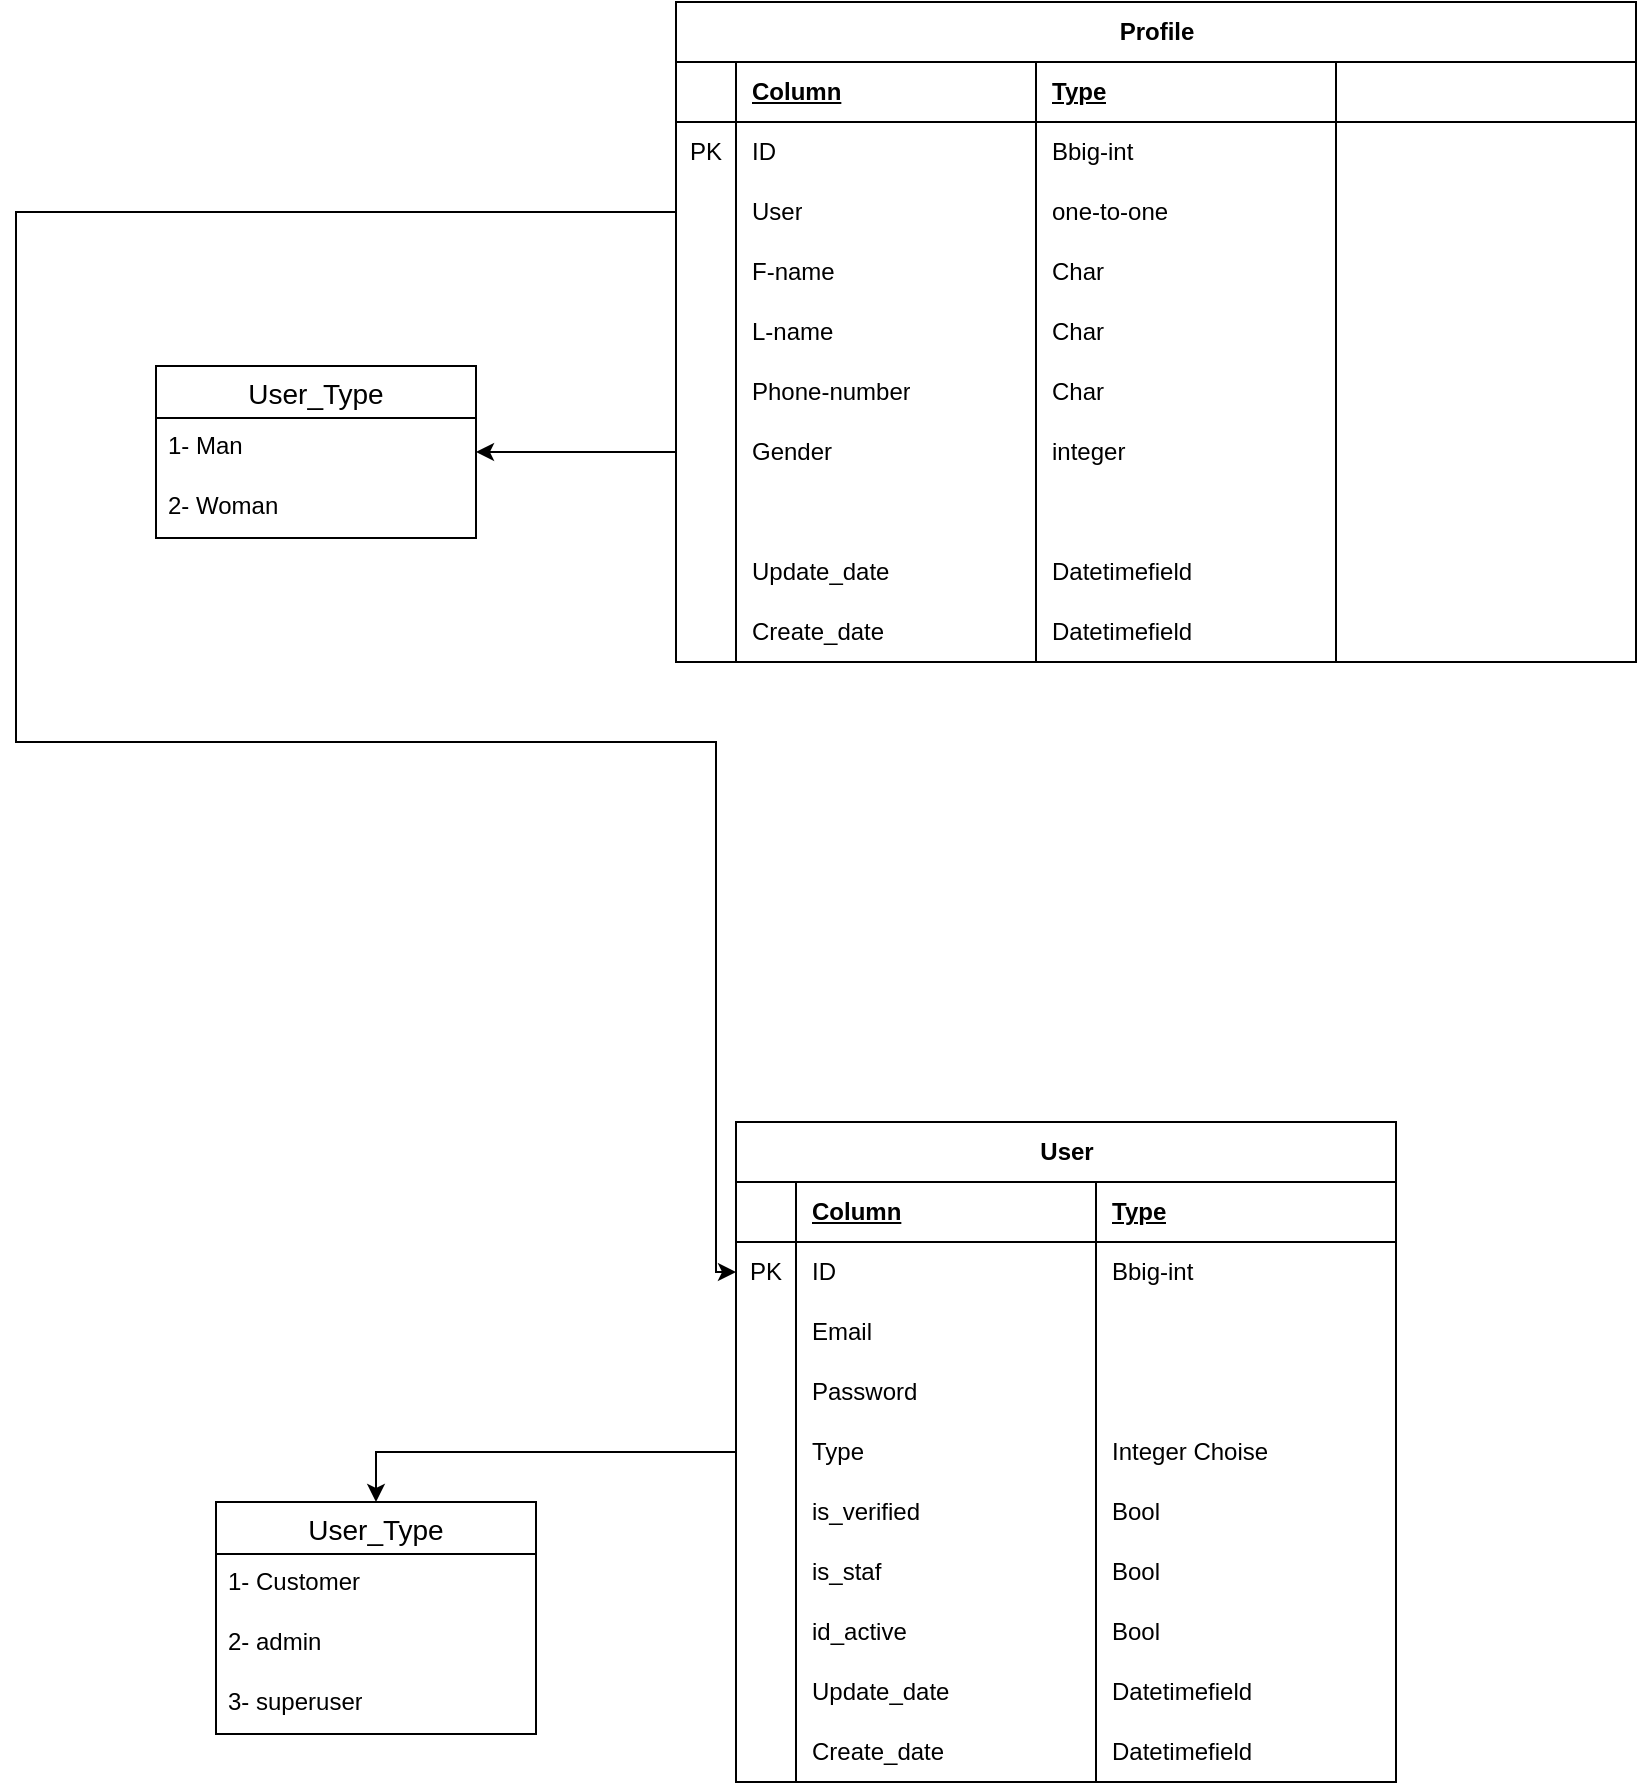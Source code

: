 <mxfile version="24.4.0" type="device">
  <diagram name="Page-1" id="Cv8z29T-BS1KhkJZ2TQm">
    <mxGraphModel dx="1224" dy="775" grid="1" gridSize="10" guides="1" tooltips="1" connect="1" arrows="1" fold="1" page="1" pageScale="1" pageWidth="1000000" pageHeight="1000000" math="0" shadow="0">
      <root>
        <mxCell id="0" />
        <mxCell id="1" parent="0" />
        <mxCell id="rdvIQjIWtUu_0Wc2MgVW-73" value="User" style="shape=table;startSize=30;container=1;collapsible=1;childLayout=tableLayout;fixedRows=1;rowLines=0;fontStyle=1;align=center;resizeLast=1;html=1;" vertex="1" parent="1">
          <mxGeometry x="480" y="1010" width="330" height="330" as="geometry" />
        </mxCell>
        <mxCell id="rdvIQjIWtUu_0Wc2MgVW-74" value="" style="shape=tableRow;horizontal=0;startSize=0;swimlaneHead=0;swimlaneBody=0;fillColor=none;collapsible=0;dropTarget=0;points=[[0,0.5],[1,0.5]];portConstraint=eastwest;top=0;left=0;right=0;bottom=1;" vertex="1" parent="rdvIQjIWtUu_0Wc2MgVW-73">
          <mxGeometry y="30" width="330" height="30" as="geometry" />
        </mxCell>
        <mxCell id="rdvIQjIWtUu_0Wc2MgVW-75" value="" style="shape=partialRectangle;connectable=0;fillColor=none;top=0;left=0;bottom=0;right=0;fontStyle=1;overflow=hidden;whiteSpace=wrap;html=1;" vertex="1" parent="rdvIQjIWtUu_0Wc2MgVW-74">
          <mxGeometry width="30" height="30" as="geometry">
            <mxRectangle width="30" height="30" as="alternateBounds" />
          </mxGeometry>
        </mxCell>
        <mxCell id="rdvIQjIWtUu_0Wc2MgVW-76" value="Column" style="shape=partialRectangle;connectable=0;fillColor=none;top=0;left=0;bottom=0;right=0;align=left;spacingLeft=6;fontStyle=5;overflow=hidden;whiteSpace=wrap;html=1;" vertex="1" parent="rdvIQjIWtUu_0Wc2MgVW-74">
          <mxGeometry x="30" width="150" height="30" as="geometry">
            <mxRectangle width="150" height="30" as="alternateBounds" />
          </mxGeometry>
        </mxCell>
        <mxCell id="rdvIQjIWtUu_0Wc2MgVW-86" value="Type" style="shape=partialRectangle;connectable=0;fillColor=none;top=0;left=0;bottom=0;right=0;align=left;spacingLeft=6;fontStyle=5;overflow=hidden;whiteSpace=wrap;html=1;" vertex="1" parent="rdvIQjIWtUu_0Wc2MgVW-74">
          <mxGeometry x="180" width="150" height="30" as="geometry">
            <mxRectangle width="150" height="30" as="alternateBounds" />
          </mxGeometry>
        </mxCell>
        <mxCell id="rdvIQjIWtUu_0Wc2MgVW-77" value="" style="shape=tableRow;horizontal=0;startSize=0;swimlaneHead=0;swimlaneBody=0;fillColor=none;collapsible=0;dropTarget=0;points=[[0,0.5],[1,0.5]];portConstraint=eastwest;top=0;left=0;right=0;bottom=0;" vertex="1" parent="rdvIQjIWtUu_0Wc2MgVW-73">
          <mxGeometry y="60" width="330" height="30" as="geometry" />
        </mxCell>
        <mxCell id="rdvIQjIWtUu_0Wc2MgVW-78" value="PK" style="shape=partialRectangle;connectable=0;fillColor=none;top=0;left=0;bottom=0;right=0;editable=1;overflow=hidden;whiteSpace=wrap;html=1;" vertex="1" parent="rdvIQjIWtUu_0Wc2MgVW-77">
          <mxGeometry width="30" height="30" as="geometry">
            <mxRectangle width="30" height="30" as="alternateBounds" />
          </mxGeometry>
        </mxCell>
        <mxCell id="rdvIQjIWtUu_0Wc2MgVW-79" value="ID" style="shape=partialRectangle;connectable=0;fillColor=none;top=0;left=0;bottom=0;right=0;align=left;spacingLeft=6;overflow=hidden;whiteSpace=wrap;html=1;" vertex="1" parent="rdvIQjIWtUu_0Wc2MgVW-77">
          <mxGeometry x="30" width="150" height="30" as="geometry">
            <mxRectangle width="150" height="30" as="alternateBounds" />
          </mxGeometry>
        </mxCell>
        <mxCell id="rdvIQjIWtUu_0Wc2MgVW-87" value="Bbig-int" style="shape=partialRectangle;connectable=0;fillColor=none;top=0;left=0;bottom=0;right=0;align=left;spacingLeft=6;overflow=hidden;whiteSpace=wrap;html=1;" vertex="1" parent="rdvIQjIWtUu_0Wc2MgVW-77">
          <mxGeometry x="180" width="150" height="30" as="geometry">
            <mxRectangle width="150" height="30" as="alternateBounds" />
          </mxGeometry>
        </mxCell>
        <mxCell id="rdvIQjIWtUu_0Wc2MgVW-80" value="" style="shape=tableRow;horizontal=0;startSize=0;swimlaneHead=0;swimlaneBody=0;fillColor=none;collapsible=0;dropTarget=0;points=[[0,0.5],[1,0.5]];portConstraint=eastwest;top=0;left=0;right=0;bottom=0;" vertex="1" parent="rdvIQjIWtUu_0Wc2MgVW-73">
          <mxGeometry y="90" width="330" height="30" as="geometry" />
        </mxCell>
        <mxCell id="rdvIQjIWtUu_0Wc2MgVW-81" value="" style="shape=partialRectangle;connectable=0;fillColor=none;top=0;left=0;bottom=0;right=0;editable=1;overflow=hidden;whiteSpace=wrap;html=1;" vertex="1" parent="rdvIQjIWtUu_0Wc2MgVW-80">
          <mxGeometry width="30" height="30" as="geometry">
            <mxRectangle width="30" height="30" as="alternateBounds" />
          </mxGeometry>
        </mxCell>
        <mxCell id="rdvIQjIWtUu_0Wc2MgVW-82" value="Email" style="shape=partialRectangle;connectable=0;fillColor=none;top=0;left=0;bottom=0;right=0;align=left;spacingLeft=6;overflow=hidden;whiteSpace=wrap;html=1;" vertex="1" parent="rdvIQjIWtUu_0Wc2MgVW-80">
          <mxGeometry x="30" width="150" height="30" as="geometry">
            <mxRectangle width="150" height="30" as="alternateBounds" />
          </mxGeometry>
        </mxCell>
        <mxCell id="rdvIQjIWtUu_0Wc2MgVW-88" style="shape=partialRectangle;connectable=0;fillColor=none;top=0;left=0;bottom=0;right=0;align=left;spacingLeft=6;overflow=hidden;whiteSpace=wrap;html=1;" vertex="1" parent="rdvIQjIWtUu_0Wc2MgVW-80">
          <mxGeometry x="180" width="150" height="30" as="geometry">
            <mxRectangle width="150" height="30" as="alternateBounds" />
          </mxGeometry>
        </mxCell>
        <mxCell id="rdvIQjIWtUu_0Wc2MgVW-83" value="" style="shape=tableRow;horizontal=0;startSize=0;swimlaneHead=0;swimlaneBody=0;fillColor=none;collapsible=0;dropTarget=0;points=[[0,0.5],[1,0.5]];portConstraint=eastwest;top=0;left=0;right=0;bottom=0;" vertex="1" parent="rdvIQjIWtUu_0Wc2MgVW-73">
          <mxGeometry y="120" width="330" height="30" as="geometry" />
        </mxCell>
        <mxCell id="rdvIQjIWtUu_0Wc2MgVW-84" value="" style="shape=partialRectangle;connectable=0;fillColor=none;top=0;left=0;bottom=0;right=0;editable=1;overflow=hidden;whiteSpace=wrap;html=1;" vertex="1" parent="rdvIQjIWtUu_0Wc2MgVW-83">
          <mxGeometry width="30" height="30" as="geometry">
            <mxRectangle width="30" height="30" as="alternateBounds" />
          </mxGeometry>
        </mxCell>
        <mxCell id="rdvIQjIWtUu_0Wc2MgVW-85" value="Password" style="shape=partialRectangle;connectable=0;fillColor=none;top=0;left=0;bottom=0;right=0;align=left;spacingLeft=6;overflow=hidden;whiteSpace=wrap;html=1;" vertex="1" parent="rdvIQjIWtUu_0Wc2MgVW-83">
          <mxGeometry x="30" width="150" height="30" as="geometry">
            <mxRectangle width="150" height="30" as="alternateBounds" />
          </mxGeometry>
        </mxCell>
        <mxCell id="rdvIQjIWtUu_0Wc2MgVW-89" style="shape=partialRectangle;connectable=0;fillColor=none;top=0;left=0;bottom=0;right=0;align=left;spacingLeft=6;overflow=hidden;whiteSpace=wrap;html=1;" vertex="1" parent="rdvIQjIWtUu_0Wc2MgVW-83">
          <mxGeometry x="180" width="150" height="30" as="geometry">
            <mxRectangle width="150" height="30" as="alternateBounds" />
          </mxGeometry>
        </mxCell>
        <mxCell id="rdvIQjIWtUu_0Wc2MgVW-90" value="" style="shape=tableRow;horizontal=0;startSize=0;swimlaneHead=0;swimlaneBody=0;fillColor=none;collapsible=0;dropTarget=0;points=[[0,0.5],[1,0.5]];portConstraint=eastwest;top=0;left=0;right=0;bottom=0;" vertex="1" parent="rdvIQjIWtUu_0Wc2MgVW-73">
          <mxGeometry y="150" width="330" height="30" as="geometry" />
        </mxCell>
        <mxCell id="rdvIQjIWtUu_0Wc2MgVW-91" value="" style="shape=partialRectangle;connectable=0;fillColor=none;top=0;left=0;bottom=0;right=0;editable=1;overflow=hidden;whiteSpace=wrap;html=1;" vertex="1" parent="rdvIQjIWtUu_0Wc2MgVW-90">
          <mxGeometry width="30" height="30" as="geometry">
            <mxRectangle width="30" height="30" as="alternateBounds" />
          </mxGeometry>
        </mxCell>
        <mxCell id="rdvIQjIWtUu_0Wc2MgVW-92" value="Type" style="shape=partialRectangle;connectable=0;fillColor=none;top=0;left=0;bottom=0;right=0;align=left;spacingLeft=6;overflow=hidden;whiteSpace=wrap;html=1;" vertex="1" parent="rdvIQjIWtUu_0Wc2MgVW-90">
          <mxGeometry x="30" width="150" height="30" as="geometry">
            <mxRectangle width="150" height="30" as="alternateBounds" />
          </mxGeometry>
        </mxCell>
        <mxCell id="rdvIQjIWtUu_0Wc2MgVW-93" value="Integer Choise" style="shape=partialRectangle;connectable=0;fillColor=none;top=0;left=0;bottom=0;right=0;align=left;spacingLeft=6;overflow=hidden;whiteSpace=wrap;html=1;" vertex="1" parent="rdvIQjIWtUu_0Wc2MgVW-90">
          <mxGeometry x="180" width="150" height="30" as="geometry">
            <mxRectangle width="150" height="30" as="alternateBounds" />
          </mxGeometry>
        </mxCell>
        <mxCell id="rdvIQjIWtUu_0Wc2MgVW-115" value="" style="shape=tableRow;horizontal=0;startSize=0;swimlaneHead=0;swimlaneBody=0;fillColor=none;collapsible=0;dropTarget=0;points=[[0,0.5],[1,0.5]];portConstraint=eastwest;top=0;left=0;right=0;bottom=0;" vertex="1" parent="rdvIQjIWtUu_0Wc2MgVW-73">
          <mxGeometry y="180" width="330" height="30" as="geometry" />
        </mxCell>
        <mxCell id="rdvIQjIWtUu_0Wc2MgVW-116" value="" style="shape=partialRectangle;connectable=0;fillColor=none;top=0;left=0;bottom=0;right=0;editable=1;overflow=hidden;whiteSpace=wrap;html=1;" vertex="1" parent="rdvIQjIWtUu_0Wc2MgVW-115">
          <mxGeometry width="30" height="30" as="geometry">
            <mxRectangle width="30" height="30" as="alternateBounds" />
          </mxGeometry>
        </mxCell>
        <mxCell id="rdvIQjIWtUu_0Wc2MgVW-117" value="is_verified" style="shape=partialRectangle;connectable=0;fillColor=none;top=0;left=0;bottom=0;right=0;align=left;spacingLeft=6;overflow=hidden;whiteSpace=wrap;html=1;" vertex="1" parent="rdvIQjIWtUu_0Wc2MgVW-115">
          <mxGeometry x="30" width="150" height="30" as="geometry">
            <mxRectangle width="150" height="30" as="alternateBounds" />
          </mxGeometry>
        </mxCell>
        <mxCell id="rdvIQjIWtUu_0Wc2MgVW-118" value="Bool" style="shape=partialRectangle;connectable=0;fillColor=none;top=0;left=0;bottom=0;right=0;align=left;spacingLeft=6;overflow=hidden;whiteSpace=wrap;html=1;" vertex="1" parent="rdvIQjIWtUu_0Wc2MgVW-115">
          <mxGeometry x="180" width="150" height="30" as="geometry">
            <mxRectangle width="150" height="30" as="alternateBounds" />
          </mxGeometry>
        </mxCell>
        <mxCell id="rdvIQjIWtUu_0Wc2MgVW-194" value="" style="shape=tableRow;horizontal=0;startSize=0;swimlaneHead=0;swimlaneBody=0;fillColor=none;collapsible=0;dropTarget=0;points=[[0,0.5],[1,0.5]];portConstraint=eastwest;top=0;left=0;right=0;bottom=0;" vertex="1" parent="rdvIQjIWtUu_0Wc2MgVW-73">
          <mxGeometry y="210" width="330" height="30" as="geometry" />
        </mxCell>
        <mxCell id="rdvIQjIWtUu_0Wc2MgVW-195" value="" style="shape=partialRectangle;connectable=0;fillColor=none;top=0;left=0;bottom=0;right=0;editable=1;overflow=hidden;whiteSpace=wrap;html=1;" vertex="1" parent="rdvIQjIWtUu_0Wc2MgVW-194">
          <mxGeometry width="30" height="30" as="geometry">
            <mxRectangle width="30" height="30" as="alternateBounds" />
          </mxGeometry>
        </mxCell>
        <mxCell id="rdvIQjIWtUu_0Wc2MgVW-196" value="is_staf" style="shape=partialRectangle;connectable=0;fillColor=none;top=0;left=0;bottom=0;right=0;align=left;spacingLeft=6;overflow=hidden;whiteSpace=wrap;html=1;" vertex="1" parent="rdvIQjIWtUu_0Wc2MgVW-194">
          <mxGeometry x="30" width="150" height="30" as="geometry">
            <mxRectangle width="150" height="30" as="alternateBounds" />
          </mxGeometry>
        </mxCell>
        <mxCell id="rdvIQjIWtUu_0Wc2MgVW-197" value="Bool" style="shape=partialRectangle;connectable=0;fillColor=none;top=0;left=0;bottom=0;right=0;align=left;spacingLeft=6;overflow=hidden;whiteSpace=wrap;html=1;" vertex="1" parent="rdvIQjIWtUu_0Wc2MgVW-194">
          <mxGeometry x="180" width="150" height="30" as="geometry">
            <mxRectangle width="150" height="30" as="alternateBounds" />
          </mxGeometry>
        </mxCell>
        <mxCell id="rdvIQjIWtUu_0Wc2MgVW-198" value="" style="shape=tableRow;horizontal=0;startSize=0;swimlaneHead=0;swimlaneBody=0;fillColor=none;collapsible=0;dropTarget=0;points=[[0,0.5],[1,0.5]];portConstraint=eastwest;top=0;left=0;right=0;bottom=0;" vertex="1" parent="rdvIQjIWtUu_0Wc2MgVW-73">
          <mxGeometry y="240" width="330" height="30" as="geometry" />
        </mxCell>
        <mxCell id="rdvIQjIWtUu_0Wc2MgVW-199" value="" style="shape=partialRectangle;connectable=0;fillColor=none;top=0;left=0;bottom=0;right=0;editable=1;overflow=hidden;whiteSpace=wrap;html=1;" vertex="1" parent="rdvIQjIWtUu_0Wc2MgVW-198">
          <mxGeometry width="30" height="30" as="geometry">
            <mxRectangle width="30" height="30" as="alternateBounds" />
          </mxGeometry>
        </mxCell>
        <mxCell id="rdvIQjIWtUu_0Wc2MgVW-200" value="id_active" style="shape=partialRectangle;connectable=0;fillColor=none;top=0;left=0;bottom=0;right=0;align=left;spacingLeft=6;overflow=hidden;whiteSpace=wrap;html=1;" vertex="1" parent="rdvIQjIWtUu_0Wc2MgVW-198">
          <mxGeometry x="30" width="150" height="30" as="geometry">
            <mxRectangle width="150" height="30" as="alternateBounds" />
          </mxGeometry>
        </mxCell>
        <mxCell id="rdvIQjIWtUu_0Wc2MgVW-201" value="Bool" style="shape=partialRectangle;connectable=0;fillColor=none;top=0;left=0;bottom=0;right=0;align=left;spacingLeft=6;overflow=hidden;whiteSpace=wrap;html=1;" vertex="1" parent="rdvIQjIWtUu_0Wc2MgVW-198">
          <mxGeometry x="180" width="150" height="30" as="geometry">
            <mxRectangle width="150" height="30" as="alternateBounds" />
          </mxGeometry>
        </mxCell>
        <mxCell id="rdvIQjIWtUu_0Wc2MgVW-202" value="" style="shape=tableRow;horizontal=0;startSize=0;swimlaneHead=0;swimlaneBody=0;fillColor=none;collapsible=0;dropTarget=0;points=[[0,0.5],[1,0.5]];portConstraint=eastwest;top=0;left=0;right=0;bottom=0;" vertex="1" parent="rdvIQjIWtUu_0Wc2MgVW-73">
          <mxGeometry y="270" width="330" height="30" as="geometry" />
        </mxCell>
        <mxCell id="rdvIQjIWtUu_0Wc2MgVW-203" value="" style="shape=partialRectangle;connectable=0;fillColor=none;top=0;left=0;bottom=0;right=0;editable=1;overflow=hidden;whiteSpace=wrap;html=1;" vertex="1" parent="rdvIQjIWtUu_0Wc2MgVW-202">
          <mxGeometry width="30" height="30" as="geometry">
            <mxRectangle width="30" height="30" as="alternateBounds" />
          </mxGeometry>
        </mxCell>
        <mxCell id="rdvIQjIWtUu_0Wc2MgVW-204" value="Update_date" style="shape=partialRectangle;connectable=0;fillColor=none;top=0;left=0;bottom=0;right=0;align=left;spacingLeft=6;overflow=hidden;whiteSpace=wrap;html=1;" vertex="1" parent="rdvIQjIWtUu_0Wc2MgVW-202">
          <mxGeometry x="30" width="150" height="30" as="geometry">
            <mxRectangle width="150" height="30" as="alternateBounds" />
          </mxGeometry>
        </mxCell>
        <mxCell id="rdvIQjIWtUu_0Wc2MgVW-205" value="Datetimefield" style="shape=partialRectangle;connectable=0;fillColor=none;top=0;left=0;bottom=0;right=0;align=left;spacingLeft=6;overflow=hidden;whiteSpace=wrap;html=1;" vertex="1" parent="rdvIQjIWtUu_0Wc2MgVW-202">
          <mxGeometry x="180" width="150" height="30" as="geometry">
            <mxRectangle width="150" height="30" as="alternateBounds" />
          </mxGeometry>
        </mxCell>
        <mxCell id="rdvIQjIWtUu_0Wc2MgVW-206" value="" style="shape=tableRow;horizontal=0;startSize=0;swimlaneHead=0;swimlaneBody=0;fillColor=none;collapsible=0;dropTarget=0;points=[[0,0.5],[1,0.5]];portConstraint=eastwest;top=0;left=0;right=0;bottom=0;" vertex="1" parent="rdvIQjIWtUu_0Wc2MgVW-73">
          <mxGeometry y="300" width="330" height="30" as="geometry" />
        </mxCell>
        <mxCell id="rdvIQjIWtUu_0Wc2MgVW-207" value="" style="shape=partialRectangle;connectable=0;fillColor=none;top=0;left=0;bottom=0;right=0;editable=1;overflow=hidden;whiteSpace=wrap;html=1;" vertex="1" parent="rdvIQjIWtUu_0Wc2MgVW-206">
          <mxGeometry width="30" height="30" as="geometry">
            <mxRectangle width="30" height="30" as="alternateBounds" />
          </mxGeometry>
        </mxCell>
        <mxCell id="rdvIQjIWtUu_0Wc2MgVW-208" value="Create_date" style="shape=partialRectangle;connectable=0;fillColor=none;top=0;left=0;bottom=0;right=0;align=left;spacingLeft=6;overflow=hidden;whiteSpace=wrap;html=1;" vertex="1" parent="rdvIQjIWtUu_0Wc2MgVW-206">
          <mxGeometry x="30" width="150" height="30" as="geometry">
            <mxRectangle width="150" height="30" as="alternateBounds" />
          </mxGeometry>
        </mxCell>
        <mxCell id="rdvIQjIWtUu_0Wc2MgVW-209" value="Datetimefield" style="shape=partialRectangle;connectable=0;fillColor=none;top=0;left=0;bottom=0;right=0;align=left;spacingLeft=6;overflow=hidden;whiteSpace=wrap;html=1;" vertex="1" parent="rdvIQjIWtUu_0Wc2MgVW-206">
          <mxGeometry x="180" width="150" height="30" as="geometry">
            <mxRectangle width="150" height="30" as="alternateBounds" />
          </mxGeometry>
        </mxCell>
        <mxCell id="rdvIQjIWtUu_0Wc2MgVW-210" value="Profile" style="shape=table;startSize=30;container=1;collapsible=1;childLayout=tableLayout;fixedRows=1;rowLines=0;fontStyle=1;align=center;resizeLast=1;html=1;" vertex="1" parent="1">
          <mxGeometry x="450" y="450" width="480" height="330" as="geometry" />
        </mxCell>
        <mxCell id="rdvIQjIWtUu_0Wc2MgVW-211" value="" style="shape=tableRow;horizontal=0;startSize=0;swimlaneHead=0;swimlaneBody=0;fillColor=none;collapsible=0;dropTarget=0;points=[[0,0.5],[1,0.5]];portConstraint=eastwest;top=0;left=0;right=0;bottom=1;" vertex="1" parent="rdvIQjIWtUu_0Wc2MgVW-210">
          <mxGeometry y="30" width="480" height="30" as="geometry" />
        </mxCell>
        <mxCell id="rdvIQjIWtUu_0Wc2MgVW-212" value="" style="shape=partialRectangle;connectable=0;fillColor=none;top=0;left=0;bottom=0;right=0;fontStyle=1;overflow=hidden;whiteSpace=wrap;html=1;" vertex="1" parent="rdvIQjIWtUu_0Wc2MgVW-211">
          <mxGeometry width="30" height="30" as="geometry">
            <mxRectangle width="30" height="30" as="alternateBounds" />
          </mxGeometry>
        </mxCell>
        <mxCell id="rdvIQjIWtUu_0Wc2MgVW-213" value="Column" style="shape=partialRectangle;connectable=0;fillColor=none;top=0;left=0;bottom=0;right=0;align=left;spacingLeft=6;fontStyle=5;overflow=hidden;whiteSpace=wrap;html=1;" vertex="1" parent="rdvIQjIWtUu_0Wc2MgVW-211">
          <mxGeometry x="30" width="150" height="30" as="geometry">
            <mxRectangle width="150" height="30" as="alternateBounds" />
          </mxGeometry>
        </mxCell>
        <mxCell id="rdvIQjIWtUu_0Wc2MgVW-214" value="Type" style="shape=partialRectangle;connectable=0;fillColor=none;top=0;left=0;bottom=0;right=0;align=left;spacingLeft=6;fontStyle=5;overflow=hidden;whiteSpace=wrap;html=1;" vertex="1" parent="rdvIQjIWtUu_0Wc2MgVW-211">
          <mxGeometry x="180" width="150" height="30" as="geometry">
            <mxRectangle width="150" height="30" as="alternateBounds" />
          </mxGeometry>
        </mxCell>
        <mxCell id="rdvIQjIWtUu_0Wc2MgVW-251" style="shape=partialRectangle;connectable=0;fillColor=none;top=0;left=0;bottom=0;right=0;align=left;spacingLeft=6;fontStyle=5;overflow=hidden;whiteSpace=wrap;html=1;" vertex="1" parent="rdvIQjIWtUu_0Wc2MgVW-211">
          <mxGeometry x="330" width="150" height="30" as="geometry">
            <mxRectangle width="150" height="30" as="alternateBounds" />
          </mxGeometry>
        </mxCell>
        <mxCell id="rdvIQjIWtUu_0Wc2MgVW-215" value="" style="shape=tableRow;horizontal=0;startSize=0;swimlaneHead=0;swimlaneBody=0;fillColor=none;collapsible=0;dropTarget=0;points=[[0,0.5],[1,0.5]];portConstraint=eastwest;top=0;left=0;right=0;bottom=0;" vertex="1" parent="rdvIQjIWtUu_0Wc2MgVW-210">
          <mxGeometry y="60" width="480" height="30" as="geometry" />
        </mxCell>
        <mxCell id="rdvIQjIWtUu_0Wc2MgVW-216" value="PK" style="shape=partialRectangle;connectable=0;fillColor=none;top=0;left=0;bottom=0;right=0;editable=1;overflow=hidden;whiteSpace=wrap;html=1;" vertex="1" parent="rdvIQjIWtUu_0Wc2MgVW-215">
          <mxGeometry width="30" height="30" as="geometry">
            <mxRectangle width="30" height="30" as="alternateBounds" />
          </mxGeometry>
        </mxCell>
        <mxCell id="rdvIQjIWtUu_0Wc2MgVW-217" value="ID" style="shape=partialRectangle;connectable=0;fillColor=none;top=0;left=0;bottom=0;right=0;align=left;spacingLeft=6;overflow=hidden;whiteSpace=wrap;html=1;" vertex="1" parent="rdvIQjIWtUu_0Wc2MgVW-215">
          <mxGeometry x="30" width="150" height="30" as="geometry">
            <mxRectangle width="150" height="30" as="alternateBounds" />
          </mxGeometry>
        </mxCell>
        <mxCell id="rdvIQjIWtUu_0Wc2MgVW-218" value="Bbig-int" style="shape=partialRectangle;connectable=0;fillColor=none;top=0;left=0;bottom=0;right=0;align=left;spacingLeft=6;overflow=hidden;whiteSpace=wrap;html=1;" vertex="1" parent="rdvIQjIWtUu_0Wc2MgVW-215">
          <mxGeometry x="180" width="150" height="30" as="geometry">
            <mxRectangle width="150" height="30" as="alternateBounds" />
          </mxGeometry>
        </mxCell>
        <mxCell id="rdvIQjIWtUu_0Wc2MgVW-252" style="shape=partialRectangle;connectable=0;fillColor=none;top=0;left=0;bottom=0;right=0;align=left;spacingLeft=6;overflow=hidden;whiteSpace=wrap;html=1;" vertex="1" parent="rdvIQjIWtUu_0Wc2MgVW-215">
          <mxGeometry x="330" width="150" height="30" as="geometry">
            <mxRectangle width="150" height="30" as="alternateBounds" />
          </mxGeometry>
        </mxCell>
        <mxCell id="rdvIQjIWtUu_0Wc2MgVW-219" value="" style="shape=tableRow;horizontal=0;startSize=0;swimlaneHead=0;swimlaneBody=0;fillColor=none;collapsible=0;dropTarget=0;points=[[0,0.5],[1,0.5]];portConstraint=eastwest;top=0;left=0;right=0;bottom=0;" vertex="1" parent="rdvIQjIWtUu_0Wc2MgVW-210">
          <mxGeometry y="90" width="480" height="30" as="geometry" />
        </mxCell>
        <mxCell id="rdvIQjIWtUu_0Wc2MgVW-220" value="" style="shape=partialRectangle;connectable=0;fillColor=none;top=0;left=0;bottom=0;right=0;editable=1;overflow=hidden;whiteSpace=wrap;html=1;" vertex="1" parent="rdvIQjIWtUu_0Wc2MgVW-219">
          <mxGeometry width="30" height="30" as="geometry">
            <mxRectangle width="30" height="30" as="alternateBounds" />
          </mxGeometry>
        </mxCell>
        <mxCell id="rdvIQjIWtUu_0Wc2MgVW-221" value="User" style="shape=partialRectangle;connectable=0;fillColor=none;top=0;left=0;bottom=0;right=0;align=left;spacingLeft=6;overflow=hidden;whiteSpace=wrap;html=1;" vertex="1" parent="rdvIQjIWtUu_0Wc2MgVW-219">
          <mxGeometry x="30" width="150" height="30" as="geometry">
            <mxRectangle width="150" height="30" as="alternateBounds" />
          </mxGeometry>
        </mxCell>
        <mxCell id="rdvIQjIWtUu_0Wc2MgVW-222" value="one-to-one" style="shape=partialRectangle;connectable=0;fillColor=none;top=0;left=0;bottom=0;right=0;align=left;spacingLeft=6;overflow=hidden;whiteSpace=wrap;html=1;" vertex="1" parent="rdvIQjIWtUu_0Wc2MgVW-219">
          <mxGeometry x="180" width="150" height="30" as="geometry">
            <mxRectangle width="150" height="30" as="alternateBounds" />
          </mxGeometry>
        </mxCell>
        <mxCell id="rdvIQjIWtUu_0Wc2MgVW-253" style="shape=partialRectangle;connectable=0;fillColor=none;top=0;left=0;bottom=0;right=0;align=left;spacingLeft=6;overflow=hidden;whiteSpace=wrap;html=1;" vertex="1" parent="rdvIQjIWtUu_0Wc2MgVW-219">
          <mxGeometry x="330" width="150" height="30" as="geometry">
            <mxRectangle width="150" height="30" as="alternateBounds" />
          </mxGeometry>
        </mxCell>
        <mxCell id="rdvIQjIWtUu_0Wc2MgVW-223" value="" style="shape=tableRow;horizontal=0;startSize=0;swimlaneHead=0;swimlaneBody=0;fillColor=none;collapsible=0;dropTarget=0;points=[[0,0.5],[1,0.5]];portConstraint=eastwest;top=0;left=0;right=0;bottom=0;" vertex="1" parent="rdvIQjIWtUu_0Wc2MgVW-210">
          <mxGeometry y="120" width="480" height="30" as="geometry" />
        </mxCell>
        <mxCell id="rdvIQjIWtUu_0Wc2MgVW-224" value="" style="shape=partialRectangle;connectable=0;fillColor=none;top=0;left=0;bottom=0;right=0;editable=1;overflow=hidden;whiteSpace=wrap;html=1;" vertex="1" parent="rdvIQjIWtUu_0Wc2MgVW-223">
          <mxGeometry width="30" height="30" as="geometry">
            <mxRectangle width="30" height="30" as="alternateBounds" />
          </mxGeometry>
        </mxCell>
        <mxCell id="rdvIQjIWtUu_0Wc2MgVW-225" value="F-name" style="shape=partialRectangle;connectable=0;fillColor=none;top=0;left=0;bottom=0;right=0;align=left;spacingLeft=6;overflow=hidden;whiteSpace=wrap;html=1;" vertex="1" parent="rdvIQjIWtUu_0Wc2MgVW-223">
          <mxGeometry x="30" width="150" height="30" as="geometry">
            <mxRectangle width="150" height="30" as="alternateBounds" />
          </mxGeometry>
        </mxCell>
        <mxCell id="rdvIQjIWtUu_0Wc2MgVW-226" value="Char" style="shape=partialRectangle;connectable=0;fillColor=none;top=0;left=0;bottom=0;right=0;align=left;spacingLeft=6;overflow=hidden;whiteSpace=wrap;html=1;" vertex="1" parent="rdvIQjIWtUu_0Wc2MgVW-223">
          <mxGeometry x="180" width="150" height="30" as="geometry">
            <mxRectangle width="150" height="30" as="alternateBounds" />
          </mxGeometry>
        </mxCell>
        <mxCell id="rdvIQjIWtUu_0Wc2MgVW-254" style="shape=partialRectangle;connectable=0;fillColor=none;top=0;left=0;bottom=0;right=0;align=left;spacingLeft=6;overflow=hidden;whiteSpace=wrap;html=1;" vertex="1" parent="rdvIQjIWtUu_0Wc2MgVW-223">
          <mxGeometry x="330" width="150" height="30" as="geometry">
            <mxRectangle width="150" height="30" as="alternateBounds" />
          </mxGeometry>
        </mxCell>
        <mxCell id="rdvIQjIWtUu_0Wc2MgVW-227" value="" style="shape=tableRow;horizontal=0;startSize=0;swimlaneHead=0;swimlaneBody=0;fillColor=none;collapsible=0;dropTarget=0;points=[[0,0.5],[1,0.5]];portConstraint=eastwest;top=0;left=0;right=0;bottom=0;" vertex="1" parent="rdvIQjIWtUu_0Wc2MgVW-210">
          <mxGeometry y="150" width="480" height="30" as="geometry" />
        </mxCell>
        <mxCell id="rdvIQjIWtUu_0Wc2MgVW-228" value="" style="shape=partialRectangle;connectable=0;fillColor=none;top=0;left=0;bottom=0;right=0;editable=1;overflow=hidden;whiteSpace=wrap;html=1;" vertex="1" parent="rdvIQjIWtUu_0Wc2MgVW-227">
          <mxGeometry width="30" height="30" as="geometry">
            <mxRectangle width="30" height="30" as="alternateBounds" />
          </mxGeometry>
        </mxCell>
        <mxCell id="rdvIQjIWtUu_0Wc2MgVW-229" value="L-name" style="shape=partialRectangle;connectable=0;fillColor=none;top=0;left=0;bottom=0;right=0;align=left;spacingLeft=6;overflow=hidden;whiteSpace=wrap;html=1;" vertex="1" parent="rdvIQjIWtUu_0Wc2MgVW-227">
          <mxGeometry x="30" width="150" height="30" as="geometry">
            <mxRectangle width="150" height="30" as="alternateBounds" />
          </mxGeometry>
        </mxCell>
        <mxCell id="rdvIQjIWtUu_0Wc2MgVW-230" value="Char" style="shape=partialRectangle;connectable=0;fillColor=none;top=0;left=0;bottom=0;right=0;align=left;spacingLeft=6;overflow=hidden;whiteSpace=wrap;html=1;" vertex="1" parent="rdvIQjIWtUu_0Wc2MgVW-227">
          <mxGeometry x="180" width="150" height="30" as="geometry">
            <mxRectangle width="150" height="30" as="alternateBounds" />
          </mxGeometry>
        </mxCell>
        <mxCell id="rdvIQjIWtUu_0Wc2MgVW-255" style="shape=partialRectangle;connectable=0;fillColor=none;top=0;left=0;bottom=0;right=0;align=left;spacingLeft=6;overflow=hidden;whiteSpace=wrap;html=1;" vertex="1" parent="rdvIQjIWtUu_0Wc2MgVW-227">
          <mxGeometry x="330" width="150" height="30" as="geometry">
            <mxRectangle width="150" height="30" as="alternateBounds" />
          </mxGeometry>
        </mxCell>
        <mxCell id="rdvIQjIWtUu_0Wc2MgVW-231" value="" style="shape=tableRow;horizontal=0;startSize=0;swimlaneHead=0;swimlaneBody=0;fillColor=none;collapsible=0;dropTarget=0;points=[[0,0.5],[1,0.5]];portConstraint=eastwest;top=0;left=0;right=0;bottom=0;" vertex="1" parent="rdvIQjIWtUu_0Wc2MgVW-210">
          <mxGeometry y="180" width="480" height="30" as="geometry" />
        </mxCell>
        <mxCell id="rdvIQjIWtUu_0Wc2MgVW-232" value="" style="shape=partialRectangle;connectable=0;fillColor=none;top=0;left=0;bottom=0;right=0;editable=1;overflow=hidden;whiteSpace=wrap;html=1;" vertex="1" parent="rdvIQjIWtUu_0Wc2MgVW-231">
          <mxGeometry width="30" height="30" as="geometry">
            <mxRectangle width="30" height="30" as="alternateBounds" />
          </mxGeometry>
        </mxCell>
        <mxCell id="rdvIQjIWtUu_0Wc2MgVW-233" value="Phone-number" style="shape=partialRectangle;connectable=0;fillColor=none;top=0;left=0;bottom=0;right=0;align=left;spacingLeft=6;overflow=hidden;whiteSpace=wrap;html=1;" vertex="1" parent="rdvIQjIWtUu_0Wc2MgVW-231">
          <mxGeometry x="30" width="150" height="30" as="geometry">
            <mxRectangle width="150" height="30" as="alternateBounds" />
          </mxGeometry>
        </mxCell>
        <mxCell id="rdvIQjIWtUu_0Wc2MgVW-234" value="Char" style="shape=partialRectangle;connectable=0;fillColor=none;top=0;left=0;bottom=0;right=0;align=left;spacingLeft=6;overflow=hidden;whiteSpace=wrap;html=1;" vertex="1" parent="rdvIQjIWtUu_0Wc2MgVW-231">
          <mxGeometry x="180" width="150" height="30" as="geometry">
            <mxRectangle width="150" height="30" as="alternateBounds" />
          </mxGeometry>
        </mxCell>
        <mxCell id="rdvIQjIWtUu_0Wc2MgVW-256" style="shape=partialRectangle;connectable=0;fillColor=none;top=0;left=0;bottom=0;right=0;align=left;spacingLeft=6;overflow=hidden;whiteSpace=wrap;html=1;" vertex="1" parent="rdvIQjIWtUu_0Wc2MgVW-231">
          <mxGeometry x="330" width="150" height="30" as="geometry">
            <mxRectangle width="150" height="30" as="alternateBounds" />
          </mxGeometry>
        </mxCell>
        <mxCell id="rdvIQjIWtUu_0Wc2MgVW-235" value="" style="shape=tableRow;horizontal=0;startSize=0;swimlaneHead=0;swimlaneBody=0;fillColor=none;collapsible=0;dropTarget=0;points=[[0,0.5],[1,0.5]];portConstraint=eastwest;top=0;left=0;right=0;bottom=0;" vertex="1" parent="rdvIQjIWtUu_0Wc2MgVW-210">
          <mxGeometry y="210" width="480" height="30" as="geometry" />
        </mxCell>
        <mxCell id="rdvIQjIWtUu_0Wc2MgVW-236" value="" style="shape=partialRectangle;connectable=0;fillColor=none;top=0;left=0;bottom=0;right=0;editable=1;overflow=hidden;whiteSpace=wrap;html=1;" vertex="1" parent="rdvIQjIWtUu_0Wc2MgVW-235">
          <mxGeometry width="30" height="30" as="geometry">
            <mxRectangle width="30" height="30" as="alternateBounds" />
          </mxGeometry>
        </mxCell>
        <mxCell id="rdvIQjIWtUu_0Wc2MgVW-237" value="Gender" style="shape=partialRectangle;connectable=0;fillColor=none;top=0;left=0;bottom=0;right=0;align=left;spacingLeft=6;overflow=hidden;whiteSpace=wrap;html=1;" vertex="1" parent="rdvIQjIWtUu_0Wc2MgVW-235">
          <mxGeometry x="30" width="150" height="30" as="geometry">
            <mxRectangle width="150" height="30" as="alternateBounds" />
          </mxGeometry>
        </mxCell>
        <mxCell id="rdvIQjIWtUu_0Wc2MgVW-238" value="integer" style="shape=partialRectangle;connectable=0;fillColor=none;top=0;left=0;bottom=0;right=0;align=left;spacingLeft=6;overflow=hidden;whiteSpace=wrap;html=1;" vertex="1" parent="rdvIQjIWtUu_0Wc2MgVW-235">
          <mxGeometry x="180" width="150" height="30" as="geometry">
            <mxRectangle width="150" height="30" as="alternateBounds" />
          </mxGeometry>
        </mxCell>
        <mxCell id="rdvIQjIWtUu_0Wc2MgVW-257" style="shape=partialRectangle;connectable=0;fillColor=none;top=0;left=0;bottom=0;right=0;align=left;spacingLeft=6;overflow=hidden;whiteSpace=wrap;html=1;" vertex="1" parent="rdvIQjIWtUu_0Wc2MgVW-235">
          <mxGeometry x="330" width="150" height="30" as="geometry">
            <mxRectangle width="150" height="30" as="alternateBounds" />
          </mxGeometry>
        </mxCell>
        <mxCell id="rdvIQjIWtUu_0Wc2MgVW-239" value="" style="shape=tableRow;horizontal=0;startSize=0;swimlaneHead=0;swimlaneBody=0;fillColor=none;collapsible=0;dropTarget=0;points=[[0,0.5],[1,0.5]];portConstraint=eastwest;top=0;left=0;right=0;bottom=0;" vertex="1" parent="rdvIQjIWtUu_0Wc2MgVW-210">
          <mxGeometry y="240" width="480" height="30" as="geometry" />
        </mxCell>
        <mxCell id="rdvIQjIWtUu_0Wc2MgVW-240" value="" style="shape=partialRectangle;connectable=0;fillColor=none;top=0;left=0;bottom=0;right=0;editable=1;overflow=hidden;whiteSpace=wrap;html=1;" vertex="1" parent="rdvIQjIWtUu_0Wc2MgVW-239">
          <mxGeometry width="30" height="30" as="geometry">
            <mxRectangle width="30" height="30" as="alternateBounds" />
          </mxGeometry>
        </mxCell>
        <mxCell id="rdvIQjIWtUu_0Wc2MgVW-241" value="" style="shape=partialRectangle;connectable=0;fillColor=none;top=0;left=0;bottom=0;right=0;align=left;spacingLeft=6;overflow=hidden;whiteSpace=wrap;html=1;" vertex="1" parent="rdvIQjIWtUu_0Wc2MgVW-239">
          <mxGeometry x="30" width="150" height="30" as="geometry">
            <mxRectangle width="150" height="30" as="alternateBounds" />
          </mxGeometry>
        </mxCell>
        <mxCell id="rdvIQjIWtUu_0Wc2MgVW-242" value="" style="shape=partialRectangle;connectable=0;fillColor=none;top=0;left=0;bottom=0;right=0;align=left;spacingLeft=6;overflow=hidden;whiteSpace=wrap;html=1;" vertex="1" parent="rdvIQjIWtUu_0Wc2MgVW-239">
          <mxGeometry x="180" width="150" height="30" as="geometry">
            <mxRectangle width="150" height="30" as="alternateBounds" />
          </mxGeometry>
        </mxCell>
        <mxCell id="rdvIQjIWtUu_0Wc2MgVW-258" style="shape=partialRectangle;connectable=0;fillColor=none;top=0;left=0;bottom=0;right=0;align=left;spacingLeft=6;overflow=hidden;whiteSpace=wrap;html=1;" vertex="1" parent="rdvIQjIWtUu_0Wc2MgVW-239">
          <mxGeometry x="330" width="150" height="30" as="geometry">
            <mxRectangle width="150" height="30" as="alternateBounds" />
          </mxGeometry>
        </mxCell>
        <mxCell id="rdvIQjIWtUu_0Wc2MgVW-243" value="" style="shape=tableRow;horizontal=0;startSize=0;swimlaneHead=0;swimlaneBody=0;fillColor=none;collapsible=0;dropTarget=0;points=[[0,0.5],[1,0.5]];portConstraint=eastwest;top=0;left=0;right=0;bottom=0;" vertex="1" parent="rdvIQjIWtUu_0Wc2MgVW-210">
          <mxGeometry y="270" width="480" height="30" as="geometry" />
        </mxCell>
        <mxCell id="rdvIQjIWtUu_0Wc2MgVW-244" value="" style="shape=partialRectangle;connectable=0;fillColor=none;top=0;left=0;bottom=0;right=0;editable=1;overflow=hidden;whiteSpace=wrap;html=1;" vertex="1" parent="rdvIQjIWtUu_0Wc2MgVW-243">
          <mxGeometry width="30" height="30" as="geometry">
            <mxRectangle width="30" height="30" as="alternateBounds" />
          </mxGeometry>
        </mxCell>
        <mxCell id="rdvIQjIWtUu_0Wc2MgVW-245" value="Update_date" style="shape=partialRectangle;connectable=0;fillColor=none;top=0;left=0;bottom=0;right=0;align=left;spacingLeft=6;overflow=hidden;whiteSpace=wrap;html=1;" vertex="1" parent="rdvIQjIWtUu_0Wc2MgVW-243">
          <mxGeometry x="30" width="150" height="30" as="geometry">
            <mxRectangle width="150" height="30" as="alternateBounds" />
          </mxGeometry>
        </mxCell>
        <mxCell id="rdvIQjIWtUu_0Wc2MgVW-246" value="Datetimefield" style="shape=partialRectangle;connectable=0;fillColor=none;top=0;left=0;bottom=0;right=0;align=left;spacingLeft=6;overflow=hidden;whiteSpace=wrap;html=1;" vertex="1" parent="rdvIQjIWtUu_0Wc2MgVW-243">
          <mxGeometry x="180" width="150" height="30" as="geometry">
            <mxRectangle width="150" height="30" as="alternateBounds" />
          </mxGeometry>
        </mxCell>
        <mxCell id="rdvIQjIWtUu_0Wc2MgVW-259" style="shape=partialRectangle;connectable=0;fillColor=none;top=0;left=0;bottom=0;right=0;align=left;spacingLeft=6;overflow=hidden;whiteSpace=wrap;html=1;" vertex="1" parent="rdvIQjIWtUu_0Wc2MgVW-243">
          <mxGeometry x="330" width="150" height="30" as="geometry">
            <mxRectangle width="150" height="30" as="alternateBounds" />
          </mxGeometry>
        </mxCell>
        <mxCell id="rdvIQjIWtUu_0Wc2MgVW-247" value="" style="shape=tableRow;horizontal=0;startSize=0;swimlaneHead=0;swimlaneBody=0;fillColor=none;collapsible=0;dropTarget=0;points=[[0,0.5],[1,0.5]];portConstraint=eastwest;top=0;left=0;right=0;bottom=0;" vertex="1" parent="rdvIQjIWtUu_0Wc2MgVW-210">
          <mxGeometry y="300" width="480" height="30" as="geometry" />
        </mxCell>
        <mxCell id="rdvIQjIWtUu_0Wc2MgVW-248" value="" style="shape=partialRectangle;connectable=0;fillColor=none;top=0;left=0;bottom=0;right=0;editable=1;overflow=hidden;whiteSpace=wrap;html=1;" vertex="1" parent="rdvIQjIWtUu_0Wc2MgVW-247">
          <mxGeometry width="30" height="30" as="geometry">
            <mxRectangle width="30" height="30" as="alternateBounds" />
          </mxGeometry>
        </mxCell>
        <mxCell id="rdvIQjIWtUu_0Wc2MgVW-249" value="Create_date" style="shape=partialRectangle;connectable=0;fillColor=none;top=0;left=0;bottom=0;right=0;align=left;spacingLeft=6;overflow=hidden;whiteSpace=wrap;html=1;" vertex="1" parent="rdvIQjIWtUu_0Wc2MgVW-247">
          <mxGeometry x="30" width="150" height="30" as="geometry">
            <mxRectangle width="150" height="30" as="alternateBounds" />
          </mxGeometry>
        </mxCell>
        <mxCell id="rdvIQjIWtUu_0Wc2MgVW-250" value="Datetimefield" style="shape=partialRectangle;connectable=0;fillColor=none;top=0;left=0;bottom=0;right=0;align=left;spacingLeft=6;overflow=hidden;whiteSpace=wrap;html=1;" vertex="1" parent="rdvIQjIWtUu_0Wc2MgVW-247">
          <mxGeometry x="180" width="150" height="30" as="geometry">
            <mxRectangle width="150" height="30" as="alternateBounds" />
          </mxGeometry>
        </mxCell>
        <mxCell id="rdvIQjIWtUu_0Wc2MgVW-260" style="shape=partialRectangle;connectable=0;fillColor=none;top=0;left=0;bottom=0;right=0;align=left;spacingLeft=6;overflow=hidden;whiteSpace=wrap;html=1;" vertex="1" parent="rdvIQjIWtUu_0Wc2MgVW-247">
          <mxGeometry x="330" width="150" height="30" as="geometry">
            <mxRectangle width="150" height="30" as="alternateBounds" />
          </mxGeometry>
        </mxCell>
        <mxCell id="rdvIQjIWtUu_0Wc2MgVW-261" value="User_Type" style="swimlane;fontStyle=0;childLayout=stackLayout;horizontal=1;startSize=26;horizontalStack=0;resizeParent=1;resizeParentMax=0;resizeLast=0;collapsible=1;marginBottom=0;align=center;fontSize=14;" vertex="1" parent="1">
          <mxGeometry x="220" y="1200" width="160" height="116" as="geometry">
            <mxRectangle x="160" y="590" width="60" height="30" as="alternateBounds" />
          </mxGeometry>
        </mxCell>
        <mxCell id="rdvIQjIWtUu_0Wc2MgVW-262" value="1- Customer" style="text;strokeColor=none;fillColor=none;spacingLeft=4;spacingRight=4;overflow=hidden;rotatable=0;points=[[0,0.5],[1,0.5]];portConstraint=eastwest;fontSize=12;whiteSpace=wrap;html=1;" vertex="1" parent="rdvIQjIWtUu_0Wc2MgVW-261">
          <mxGeometry y="26" width="160" height="30" as="geometry" />
        </mxCell>
        <mxCell id="rdvIQjIWtUu_0Wc2MgVW-263" value="2- admin" style="text;strokeColor=none;fillColor=none;spacingLeft=4;spacingRight=4;overflow=hidden;rotatable=0;points=[[0,0.5],[1,0.5]];portConstraint=eastwest;fontSize=12;whiteSpace=wrap;html=1;" vertex="1" parent="rdvIQjIWtUu_0Wc2MgVW-261">
          <mxGeometry y="56" width="160" height="30" as="geometry" />
        </mxCell>
        <mxCell id="rdvIQjIWtUu_0Wc2MgVW-264" value="3- superuser" style="text;strokeColor=none;fillColor=none;spacingLeft=4;spacingRight=4;overflow=hidden;rotatable=0;points=[[0,0.5],[1,0.5]];portConstraint=eastwest;fontSize=12;whiteSpace=wrap;html=1;" vertex="1" parent="rdvIQjIWtUu_0Wc2MgVW-261">
          <mxGeometry y="86" width="160" height="30" as="geometry" />
        </mxCell>
        <mxCell id="rdvIQjIWtUu_0Wc2MgVW-276" value="User_Type" style="swimlane;fontStyle=0;childLayout=stackLayout;horizontal=1;startSize=26;horizontalStack=0;resizeParent=1;resizeParentMax=0;resizeLast=0;collapsible=1;marginBottom=0;align=center;fontSize=14;" vertex="1" parent="1">
          <mxGeometry x="190" y="632" width="160" height="86" as="geometry">
            <mxRectangle x="160" y="590" width="60" height="30" as="alternateBounds" />
          </mxGeometry>
        </mxCell>
        <mxCell id="rdvIQjIWtUu_0Wc2MgVW-278" value="1- Man" style="text;strokeColor=none;fillColor=none;spacingLeft=4;spacingRight=4;overflow=hidden;rotatable=0;points=[[0,0.5],[1,0.5]];portConstraint=eastwest;fontSize=12;whiteSpace=wrap;html=1;" vertex="1" parent="rdvIQjIWtUu_0Wc2MgVW-276">
          <mxGeometry y="26" width="160" height="30" as="geometry" />
        </mxCell>
        <mxCell id="rdvIQjIWtUu_0Wc2MgVW-279" value="2- Woman" style="text;strokeColor=none;fillColor=none;spacingLeft=4;spacingRight=4;overflow=hidden;rotatable=0;points=[[0,0.5],[1,0.5]];portConstraint=eastwest;fontSize=12;whiteSpace=wrap;html=1;" vertex="1" parent="rdvIQjIWtUu_0Wc2MgVW-276">
          <mxGeometry y="56" width="160" height="30" as="geometry" />
        </mxCell>
        <mxCell id="rdvIQjIWtUu_0Wc2MgVW-281" style="edgeStyle=orthogonalEdgeStyle;rounded=0;orthogonalLoop=1;jettySize=auto;html=1;exitX=0;exitY=0.5;exitDx=0;exitDy=0;" edge="1" parent="1" source="rdvIQjIWtUu_0Wc2MgVW-235" target="rdvIQjIWtUu_0Wc2MgVW-276">
          <mxGeometry relative="1" as="geometry" />
        </mxCell>
        <mxCell id="rdvIQjIWtUu_0Wc2MgVW-282" style="edgeStyle=orthogonalEdgeStyle;rounded=0;orthogonalLoop=1;jettySize=auto;html=1;exitX=0;exitY=0.5;exitDx=0;exitDy=0;entryX=0.5;entryY=0;entryDx=0;entryDy=0;" edge="1" parent="1" source="rdvIQjIWtUu_0Wc2MgVW-90" target="rdvIQjIWtUu_0Wc2MgVW-261">
          <mxGeometry relative="1" as="geometry" />
        </mxCell>
        <mxCell id="rdvIQjIWtUu_0Wc2MgVW-283" style="edgeStyle=orthogonalEdgeStyle;rounded=0;orthogonalLoop=1;jettySize=auto;html=1;exitX=0;exitY=0.5;exitDx=0;exitDy=0;" edge="1" parent="1" source="rdvIQjIWtUu_0Wc2MgVW-219" target="rdvIQjIWtUu_0Wc2MgVW-77">
          <mxGeometry relative="1" as="geometry">
            <Array as="points">
              <mxPoint x="120" y="555" />
              <mxPoint x="120" y="820" />
              <mxPoint x="470" y="820" />
              <mxPoint x="470" y="1085" />
            </Array>
          </mxGeometry>
        </mxCell>
      </root>
    </mxGraphModel>
  </diagram>
</mxfile>
